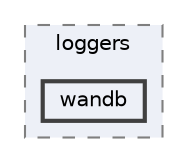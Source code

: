 digraph "C:/Users/dorij/OneDrive/Desktop/ur5/vision/yolo/utils/loggers/wandb"
{
 // LATEX_PDF_SIZE
  bgcolor="transparent";
  edge [fontname=Helvetica,fontsize=10,labelfontname=Helvetica,labelfontsize=10];
  node [fontname=Helvetica,fontsize=10,shape=box,height=0.2,width=0.4];
  compound=true
  subgraph clusterdir_7ebd8d0c3f9b3871db87ade2cca28b8a {
    graph [ bgcolor="#edf0f7", pencolor="grey50", label="loggers", fontname=Helvetica,fontsize=10 style="filled,dashed", URL="dir_7ebd8d0c3f9b3871db87ade2cca28b8a.html",tooltip=""]
  dir_726b63cd6f3f0c105524b85feb525b38 [label="wandb", fillcolor="#edf0f7", color="grey25", style="filled,bold", URL="dir_726b63cd6f3f0c105524b85feb525b38.html",tooltip=""];
  }
}
